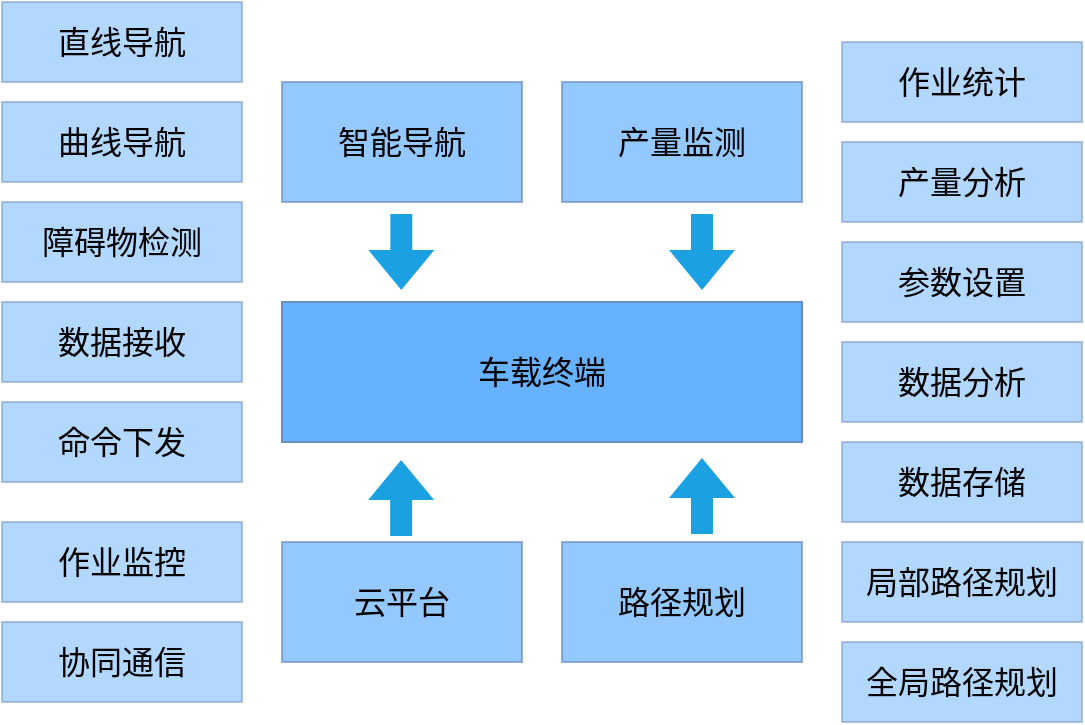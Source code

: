 <mxfile version="24.7.16">
  <diagram name="第 1 页" id="aXgeUTv2P11chPsPHOBh">
    <mxGraphModel dx="794" dy="513" grid="1" gridSize="10" guides="1" tooltips="1" connect="1" arrows="1" fold="1" page="1" pageScale="1" pageWidth="1654" pageHeight="1169" math="0" shadow="0">
      <root>
        <mxCell id="0" />
        <mxCell id="1" parent="0" />
        <mxCell id="a2fxuArongsgJwk4BGzW-1" value="车载终端" style="rounded=0;whiteSpace=wrap;html=1;fontSize=16;fillColor=#66B2FF;strokeColor=#6c8ebf;" parent="1" vertex="1">
          <mxGeometry x="350" y="230" width="260" height="70" as="geometry" />
        </mxCell>
        <mxCell id="a2fxuArongsgJwk4BGzW-2" value="产量监测" style="rounded=0;whiteSpace=wrap;html=1;fontSize=16;fillColor=#66B2FF;strokeColor=#6C8EBF;opacity=70;" parent="1" vertex="1">
          <mxGeometry x="490" y="120" width="120" height="60" as="geometry" />
        </mxCell>
        <mxCell id="a2fxuArongsgJwk4BGzW-3" value="路径规划" style="rounded=0;whiteSpace=wrap;html=1;fontSize=16;fillColor=#66B2FF;strokeColor=#6c8ebf;opacity=70;" parent="1" vertex="1">
          <mxGeometry x="490" y="350" width="120" height="60" as="geometry" />
        </mxCell>
        <mxCell id="a2fxuArongsgJwk4BGzW-4" value="云平台" style="rounded=0;whiteSpace=wrap;html=1;fontSize=16;fillColor=#66B2FF;strokeColor=#6c8ebf;opacity=70;" parent="1" vertex="1">
          <mxGeometry x="350" y="350" width="120" height="60" as="geometry" />
        </mxCell>
        <mxCell id="a2fxuArongsgJwk4BGzW-5" value="智能导航" style="rounded=0;whiteSpace=wrap;html=1;fontSize=16;fillColor=#66B2FF;strokeColor=#6c8ebf;opacity=70;" parent="1" vertex="1">
          <mxGeometry x="350" y="120" width="120" height="60" as="geometry" />
        </mxCell>
        <mxCell id="a2fxuArongsgJwk4BGzW-14" value="" style="shape=flexArrow;endArrow=none;html=1;rounded=0;strokeColor=none;strokeWidth=2;align=center;verticalAlign=middle;fontFamily=Helvetica;fontSize=11;fontColor=default;labelBackgroundColor=default;edgeStyle=orthogonalEdgeStyle;endSize=6;fillColor=#1ba1e2;startArrow=block;endFill=0;" parent="1" edge="1">
          <mxGeometry width="50" height="50" relative="1" as="geometry">
            <mxPoint x="409.66" y="225" as="sourcePoint" />
            <mxPoint x="409.66" y="185" as="targetPoint" />
          </mxGeometry>
        </mxCell>
        <mxCell id="a2fxuArongsgJwk4BGzW-15" value="" style="shape=flexArrow;endArrow=none;html=1;rounded=0;strokeColor=none;strokeWidth=2;align=center;verticalAlign=middle;fontFamily=Helvetica;fontSize=11;fontColor=default;labelBackgroundColor=default;edgeStyle=orthogonalEdgeStyle;endSize=6;fillColor=#1ba1e2;startArrow=block;endFill=0;" parent="1" edge="1">
          <mxGeometry width="50" height="50" relative="1" as="geometry">
            <mxPoint x="560" y="225" as="sourcePoint" />
            <mxPoint x="560" y="185" as="targetPoint" />
          </mxGeometry>
        </mxCell>
        <mxCell id="a2fxuArongsgJwk4BGzW-16" value="" style="shape=flexArrow;endArrow=none;html=1;rounded=0;strokeColor=none;strokeWidth=2;align=center;verticalAlign=middle;fontFamily=Helvetica;fontSize=11;fontColor=default;labelBackgroundColor=default;edgeStyle=orthogonalEdgeStyle;endSize=6;fillColor=#1ba1e2;startArrow=block;endFill=0;" parent="1" edge="1">
          <mxGeometry width="50" height="50" relative="1" as="geometry">
            <mxPoint x="409.58" y="308" as="sourcePoint" />
            <mxPoint x="409.58" y="348" as="targetPoint" />
          </mxGeometry>
        </mxCell>
        <mxCell id="a2fxuArongsgJwk4BGzW-17" value="" style="shape=flexArrow;endArrow=none;html=1;rounded=0;strokeColor=none;strokeWidth=2;align=center;verticalAlign=middle;fontFamily=Helvetica;fontSize=11;fontColor=default;labelBackgroundColor=default;edgeStyle=orthogonalEdgeStyle;endSize=6;fillColor=#1ba1e2;endFill=0;startArrow=block;" parent="1" edge="1">
          <mxGeometry width="50" height="50" relative="1" as="geometry">
            <mxPoint x="560" y="307" as="sourcePoint" />
            <mxPoint x="560" y="347" as="targetPoint" />
          </mxGeometry>
        </mxCell>
        <mxCell id="pA4oNV4CobMJETCra35o-1" value="作业统计" style="rounded=0;whiteSpace=wrap;html=1;fontSize=16;fillColor=#66B2FF;opacity=50;strokeColor=#6C8EBF;" vertex="1" parent="1">
          <mxGeometry x="630" y="100" width="120" height="40" as="geometry" />
        </mxCell>
        <mxCell id="pA4oNV4CobMJETCra35o-2" value="产量分析" style="rounded=0;whiteSpace=wrap;html=1;fontSize=16;fillColor=#66B2FF;opacity=50;strokeColor=#6C8EBF;" vertex="1" parent="1">
          <mxGeometry x="630" y="150" width="120" height="40" as="geometry" />
        </mxCell>
        <mxCell id="pA4oNV4CobMJETCra35o-3" value="参数设置" style="rounded=0;whiteSpace=wrap;html=1;fontSize=16;fillColor=#66B2FF;opacity=50;strokeColor=#6C8EBF;" vertex="1" parent="1">
          <mxGeometry x="630" y="200" width="120" height="40" as="geometry" />
        </mxCell>
        <mxCell id="pA4oNV4CobMJETCra35o-4" value="数据分析" style="rounded=0;whiteSpace=wrap;html=1;fontSize=16;fillColor=#66B2FF;opacity=50;strokeColor=#6C8EBF;" vertex="1" parent="1">
          <mxGeometry x="630" y="250" width="120" height="40" as="geometry" />
        </mxCell>
        <mxCell id="pA4oNV4CobMJETCra35o-5" value="数据存储" style="rounded=0;whiteSpace=wrap;html=1;fontSize=16;fillColor=#66B2FF;opacity=50;strokeColor=#6C8EBF;" vertex="1" parent="1">
          <mxGeometry x="630" y="300" width="120" height="40" as="geometry" />
        </mxCell>
        <mxCell id="pA4oNV4CobMJETCra35o-6" value="局部路径规划" style="rounded=0;whiteSpace=wrap;html=1;fontSize=16;fillColor=#66B2FF;opacity=50;strokeColor=#6C8EBF;" vertex="1" parent="1">
          <mxGeometry x="630" y="350" width="120" height="40" as="geometry" />
        </mxCell>
        <mxCell id="pA4oNV4CobMJETCra35o-7" value="全局路径规划" style="rounded=0;whiteSpace=wrap;html=1;fontSize=16;fillColor=#66B2FF;opacity=50;strokeColor=#6C8EBF;" vertex="1" parent="1">
          <mxGeometry x="630" y="400" width="120" height="40" as="geometry" />
        </mxCell>
        <mxCell id="pA4oNV4CobMJETCra35o-8" value="直线导航" style="rounded=0;whiteSpace=wrap;html=1;fontSize=16;fillColor=#66B2FF;opacity=50;strokeColor=#6C8EBF;" vertex="1" parent="1">
          <mxGeometry x="210" y="80" width="120" height="40" as="geometry" />
        </mxCell>
        <mxCell id="pA4oNV4CobMJETCra35o-9" value="曲线导航" style="rounded=0;whiteSpace=wrap;html=1;fontSize=16;fillColor=#66B2FF;opacity=50;strokeColor=#6C8EBF;" vertex="1" parent="1">
          <mxGeometry x="210" y="130" width="120" height="40" as="geometry" />
        </mxCell>
        <mxCell id="pA4oNV4CobMJETCra35o-10" value="障碍物检测" style="rounded=0;whiteSpace=wrap;html=1;fontSize=16;fillColor=#66B2FF;opacity=50;strokeColor=#6C8EBF;" vertex="1" parent="1">
          <mxGeometry x="210" y="180" width="120" height="40" as="geometry" />
        </mxCell>
        <mxCell id="pA4oNV4CobMJETCra35o-11" value="数据接收" style="rounded=0;whiteSpace=wrap;html=1;fontSize=16;fillColor=#66B2FF;opacity=50;strokeColor=#6C8EBF;" vertex="1" parent="1">
          <mxGeometry x="210" y="230" width="120" height="40" as="geometry" />
        </mxCell>
        <mxCell id="pA4oNV4CobMJETCra35o-12" value="命令下发" style="rounded=0;whiteSpace=wrap;html=1;fontSize=16;fillColor=#66B2FF;opacity=50;strokeColor=#6C8EBF;" vertex="1" parent="1">
          <mxGeometry x="210" y="280" width="120" height="40" as="geometry" />
        </mxCell>
        <mxCell id="pA4oNV4CobMJETCra35o-13" value="作业监控" style="rounded=0;whiteSpace=wrap;html=1;fontSize=16;fillColor=#66B2FF;opacity=50;strokeColor=#6C8EBF;" vertex="1" parent="1">
          <mxGeometry x="210" y="340" width="120" height="40" as="geometry" />
        </mxCell>
        <mxCell id="pA4oNV4CobMJETCra35o-14" value="协同通信" style="rounded=0;whiteSpace=wrap;html=1;fontSize=16;fillColor=#66B2FF;opacity=50;strokeColor=#6C8EBF;" vertex="1" parent="1">
          <mxGeometry x="210" y="390" width="120" height="40" as="geometry" />
        </mxCell>
      </root>
    </mxGraphModel>
  </diagram>
</mxfile>
